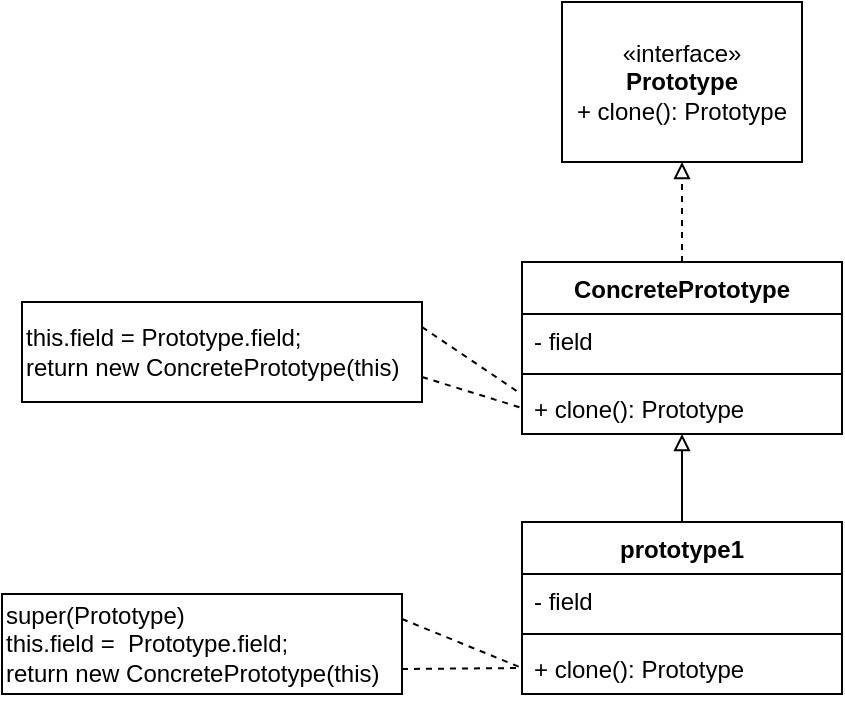 <mxfile version="24.7.6">
  <diagram name="Сторінка-1" id="deS0I_xArXT-YUgF2W9J">
    <mxGraphModel dx="880" dy="468" grid="1" gridSize="10" guides="1" tooltips="1" connect="1" arrows="1" fold="1" page="1" pageScale="1" pageWidth="827" pageHeight="1169" math="0" shadow="0">
      <root>
        <mxCell id="0" />
        <mxCell id="1" parent="0" />
        <mxCell id="z9BUpEd5xmz1Tdr9Abfj-1" value="«interface»&lt;br&gt;&lt;b&gt;Prototype&lt;/b&gt;&lt;div&gt;+ clone(): Prototype&lt;/div&gt;" style="html=1;whiteSpace=wrap;" vertex="1" parent="1">
          <mxGeometry x="400" y="40" width="120" height="80" as="geometry" />
        </mxCell>
        <mxCell id="z9BUpEd5xmz1Tdr9Abfj-13" style="edgeStyle=orthogonalEdgeStyle;rounded=0;orthogonalLoop=1;jettySize=auto;html=1;exitX=0.5;exitY=0;exitDx=0;exitDy=0;entryX=0.5;entryY=1;entryDx=0;entryDy=0;dashed=1;endArrow=block;endFill=0;" edge="1" parent="1" source="z9BUpEd5xmz1Tdr9Abfj-9" target="z9BUpEd5xmz1Tdr9Abfj-1">
          <mxGeometry relative="1" as="geometry" />
        </mxCell>
        <mxCell id="z9BUpEd5xmz1Tdr9Abfj-9" value="ConcretePrototype" style="swimlane;fontStyle=1;align=center;verticalAlign=top;childLayout=stackLayout;horizontal=1;startSize=26;horizontalStack=0;resizeParent=1;resizeParentMax=0;resizeLast=0;collapsible=1;marginBottom=0;whiteSpace=wrap;html=1;" vertex="1" parent="1">
          <mxGeometry x="380" y="170" width="160" height="86" as="geometry" />
        </mxCell>
        <mxCell id="z9BUpEd5xmz1Tdr9Abfj-10" value="- field" style="text;strokeColor=none;fillColor=none;align=left;verticalAlign=top;spacingLeft=4;spacingRight=4;overflow=hidden;rotatable=0;points=[[0,0.5],[1,0.5]];portConstraint=eastwest;whiteSpace=wrap;html=1;" vertex="1" parent="z9BUpEd5xmz1Tdr9Abfj-9">
          <mxGeometry y="26" width="160" height="26" as="geometry" />
        </mxCell>
        <mxCell id="z9BUpEd5xmz1Tdr9Abfj-11" value="" style="line;strokeWidth=1;fillColor=none;align=left;verticalAlign=middle;spacingTop=-1;spacingLeft=3;spacingRight=3;rotatable=0;labelPosition=right;points=[];portConstraint=eastwest;strokeColor=inherit;" vertex="1" parent="z9BUpEd5xmz1Tdr9Abfj-9">
          <mxGeometry y="52" width="160" height="8" as="geometry" />
        </mxCell>
        <mxCell id="z9BUpEd5xmz1Tdr9Abfj-12" value="+ clone(): Prototype" style="text;strokeColor=none;fillColor=none;align=left;verticalAlign=top;spacingLeft=4;spacingRight=4;overflow=hidden;rotatable=0;points=[[0,0.5],[1,0.5]];portConstraint=eastwest;whiteSpace=wrap;html=1;" vertex="1" parent="z9BUpEd5xmz1Tdr9Abfj-9">
          <mxGeometry y="60" width="160" height="26" as="geometry" />
        </mxCell>
        <mxCell id="z9BUpEd5xmz1Tdr9Abfj-19" style="edgeStyle=none;rounded=0;orthogonalLoop=1;jettySize=auto;html=1;exitX=0.5;exitY=0;exitDx=0;exitDy=0;endArrow=block;endFill=0;" edge="1" parent="1" source="z9BUpEd5xmz1Tdr9Abfj-14" target="z9BUpEd5xmz1Tdr9Abfj-12">
          <mxGeometry relative="1" as="geometry" />
        </mxCell>
        <mxCell id="z9BUpEd5xmz1Tdr9Abfj-14" value="prototype1" style="swimlane;fontStyle=1;align=center;verticalAlign=top;childLayout=stackLayout;horizontal=1;startSize=26;horizontalStack=0;resizeParent=1;resizeParentMax=0;resizeLast=0;collapsible=1;marginBottom=0;whiteSpace=wrap;html=1;" vertex="1" parent="1">
          <mxGeometry x="380" y="300" width="160" height="86" as="geometry" />
        </mxCell>
        <mxCell id="z9BUpEd5xmz1Tdr9Abfj-15" value="- field" style="text;strokeColor=none;fillColor=none;align=left;verticalAlign=top;spacingLeft=4;spacingRight=4;overflow=hidden;rotatable=0;points=[[0,0.5],[1,0.5]];portConstraint=eastwest;whiteSpace=wrap;html=1;" vertex="1" parent="z9BUpEd5xmz1Tdr9Abfj-14">
          <mxGeometry y="26" width="160" height="26" as="geometry" />
        </mxCell>
        <mxCell id="z9BUpEd5xmz1Tdr9Abfj-16" value="" style="line;strokeWidth=1;fillColor=none;align=left;verticalAlign=middle;spacingTop=-1;spacingLeft=3;spacingRight=3;rotatable=0;labelPosition=right;points=[];portConstraint=eastwest;strokeColor=inherit;" vertex="1" parent="z9BUpEd5xmz1Tdr9Abfj-14">
          <mxGeometry y="52" width="160" height="8" as="geometry" />
        </mxCell>
        <mxCell id="z9BUpEd5xmz1Tdr9Abfj-17" value="+ clone(): Prototype" style="text;strokeColor=none;fillColor=none;align=left;verticalAlign=top;spacingLeft=4;spacingRight=4;overflow=hidden;rotatable=0;points=[[0,0.5],[1,0.5]];portConstraint=eastwest;whiteSpace=wrap;html=1;" vertex="1" parent="z9BUpEd5xmz1Tdr9Abfj-14">
          <mxGeometry y="60" width="160" height="26" as="geometry" />
        </mxCell>
        <mxCell id="z9BUpEd5xmz1Tdr9Abfj-22" style="edgeStyle=none;rounded=0;orthogonalLoop=1;jettySize=auto;html=1;exitX=1;exitY=0.75;exitDx=0;exitDy=0;entryX=0;entryY=0.5;entryDx=0;entryDy=0;endArrow=none;endFill=0;dashed=1;" edge="1" parent="1" source="z9BUpEd5xmz1Tdr9Abfj-20" target="z9BUpEd5xmz1Tdr9Abfj-12">
          <mxGeometry relative="1" as="geometry" />
        </mxCell>
        <mxCell id="z9BUpEd5xmz1Tdr9Abfj-20" value="&lt;div style=&quot;&quot;&gt;&lt;span style=&quot;background-color: initial;&quot;&gt;this.field = Prototype.field;&lt;/span&gt;&lt;/div&gt;&lt;div style=&quot;&quot;&gt;return new ConcretePrototype(this)&lt;/div&gt;" style="html=1;whiteSpace=wrap;align=left;" vertex="1" parent="1">
          <mxGeometry x="130" y="190" width="200" height="50" as="geometry" />
        </mxCell>
        <mxCell id="z9BUpEd5xmz1Tdr9Abfj-21" style="edgeStyle=none;rounded=0;orthogonalLoop=1;jettySize=auto;html=1;exitX=1;exitY=0.25;exitDx=0;exitDy=0;entryX=-0.012;entryY=0.192;entryDx=0;entryDy=0;entryPerimeter=0;endArrow=none;endFill=0;dashed=1;" edge="1" parent="1" source="z9BUpEd5xmz1Tdr9Abfj-20" target="z9BUpEd5xmz1Tdr9Abfj-12">
          <mxGeometry relative="1" as="geometry" />
        </mxCell>
        <mxCell id="z9BUpEd5xmz1Tdr9Abfj-24" style="edgeStyle=none;rounded=0;orthogonalLoop=1;jettySize=auto;html=1;exitX=1;exitY=0.25;exitDx=0;exitDy=0;entryX=0;entryY=0.5;entryDx=0;entryDy=0;endArrow=none;endFill=0;dashed=1;" edge="1" parent="1" source="z9BUpEd5xmz1Tdr9Abfj-23" target="z9BUpEd5xmz1Tdr9Abfj-17">
          <mxGeometry relative="1" as="geometry" />
        </mxCell>
        <mxCell id="z9BUpEd5xmz1Tdr9Abfj-25" style="edgeStyle=none;rounded=0;orthogonalLoop=1;jettySize=auto;html=1;exitX=1;exitY=0.75;exitDx=0;exitDy=0;entryX=0;entryY=0.5;entryDx=0;entryDy=0;endArrow=none;endFill=0;dashed=1;" edge="1" parent="1" source="z9BUpEd5xmz1Tdr9Abfj-23" target="z9BUpEd5xmz1Tdr9Abfj-17">
          <mxGeometry relative="1" as="geometry" />
        </mxCell>
        <mxCell id="z9BUpEd5xmz1Tdr9Abfj-23" value="super(Prototype)&lt;div&gt;this.field =&amp;nbsp;&amp;nbsp;&lt;span style=&quot;background-color: initial;&quot;&gt;Prototype.field;&lt;/span&gt;&lt;/div&gt;&lt;div&gt;&lt;span style=&quot;background-color: initial;&quot;&gt;return new&amp;nbsp;&lt;/span&gt;&lt;span style=&quot;background-color: initial;&quot;&gt;ConcretePrototype(this)&lt;/span&gt;&lt;/div&gt;" style="html=1;whiteSpace=wrap;align=left;" vertex="1" parent="1">
          <mxGeometry x="120" y="336" width="200" height="50" as="geometry" />
        </mxCell>
      </root>
    </mxGraphModel>
  </diagram>
</mxfile>
